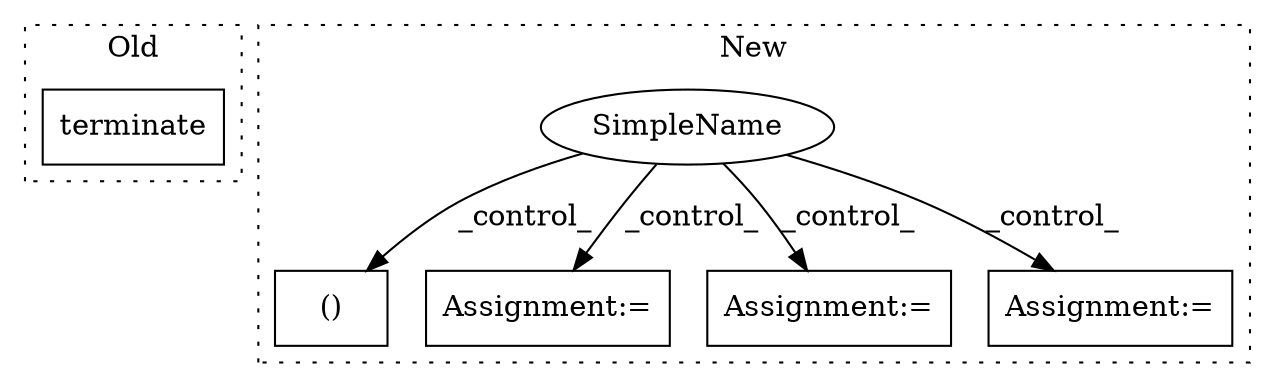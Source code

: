 digraph G {
subgraph cluster0 {
1 [label="terminate" a="32" s="4238" l="11" shape="box"];
label = "Old";
style="dotted";
}
subgraph cluster1 {
2 [label="()" a="106" s="3506" l="56" shape="box"];
3 [label="SimpleName" a="42" s="" l="" shape="ellipse"];
4 [label="Assignment:=" a="7" s="3410" l="1" shape="box"];
5 [label="Assignment:=" a="7" s="3961" l="2" shape="box"];
6 [label="Assignment:=" a="7" s="3434" l="1" shape="box"];
label = "New";
style="dotted";
}
3 -> 5 [label="_control_"];
3 -> 2 [label="_control_"];
3 -> 4 [label="_control_"];
3 -> 6 [label="_control_"];
}